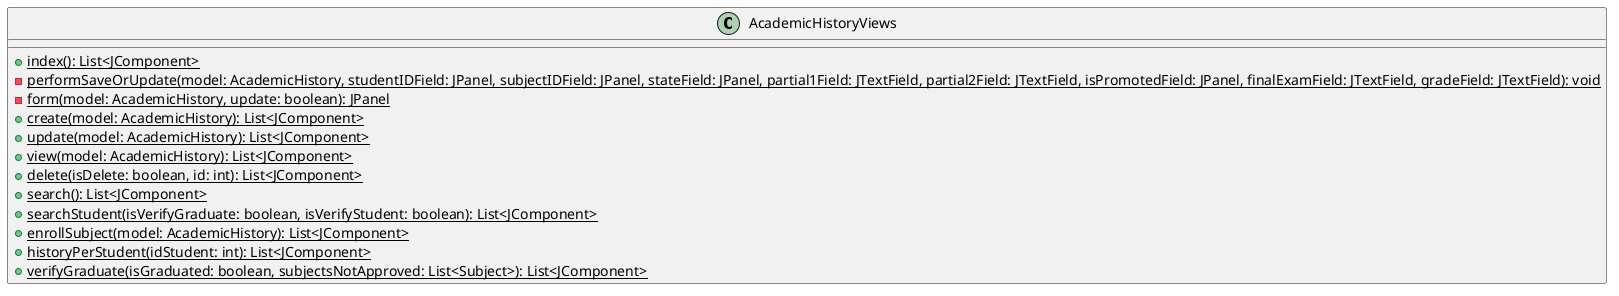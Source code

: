 @startuml

class AcademicHistoryViews {
    + {static} index(): List<JComponent>
    - {static} performSaveOrUpdate(model: AcademicHistory, studentIDField: JPanel, subjectIDField: JPanel, stateField: JPanel, partial1Field: JTextField, partial2Field: JTextField, isPromotedField: JPanel, finalExamField: JTextField, gradeField: JTextField): void
    - {static} form(model: AcademicHistory, update: boolean): JPanel
    + {static} create(model: AcademicHistory): List<JComponent>
    + {static} update(model: AcademicHistory): List<JComponent>
    + {static} view(model: AcademicHistory): List<JComponent>
    + {static} delete(isDelete: boolean, id: int): List<JComponent>
    + {static} search(): List<JComponent>
    + {static} searchStudent(isVerifyGraduate: boolean, isVerifyStudent: boolean): List<JComponent>
    + {static} enrollSubject(model: AcademicHistory): List<JComponent>
    + {static} historyPerStudent(idStudent: int): List<JComponent>
    + {static} verifyGraduate(isGraduated: boolean, subjectsNotApproved: List<Subject>): List<JComponent>
}

@enduml